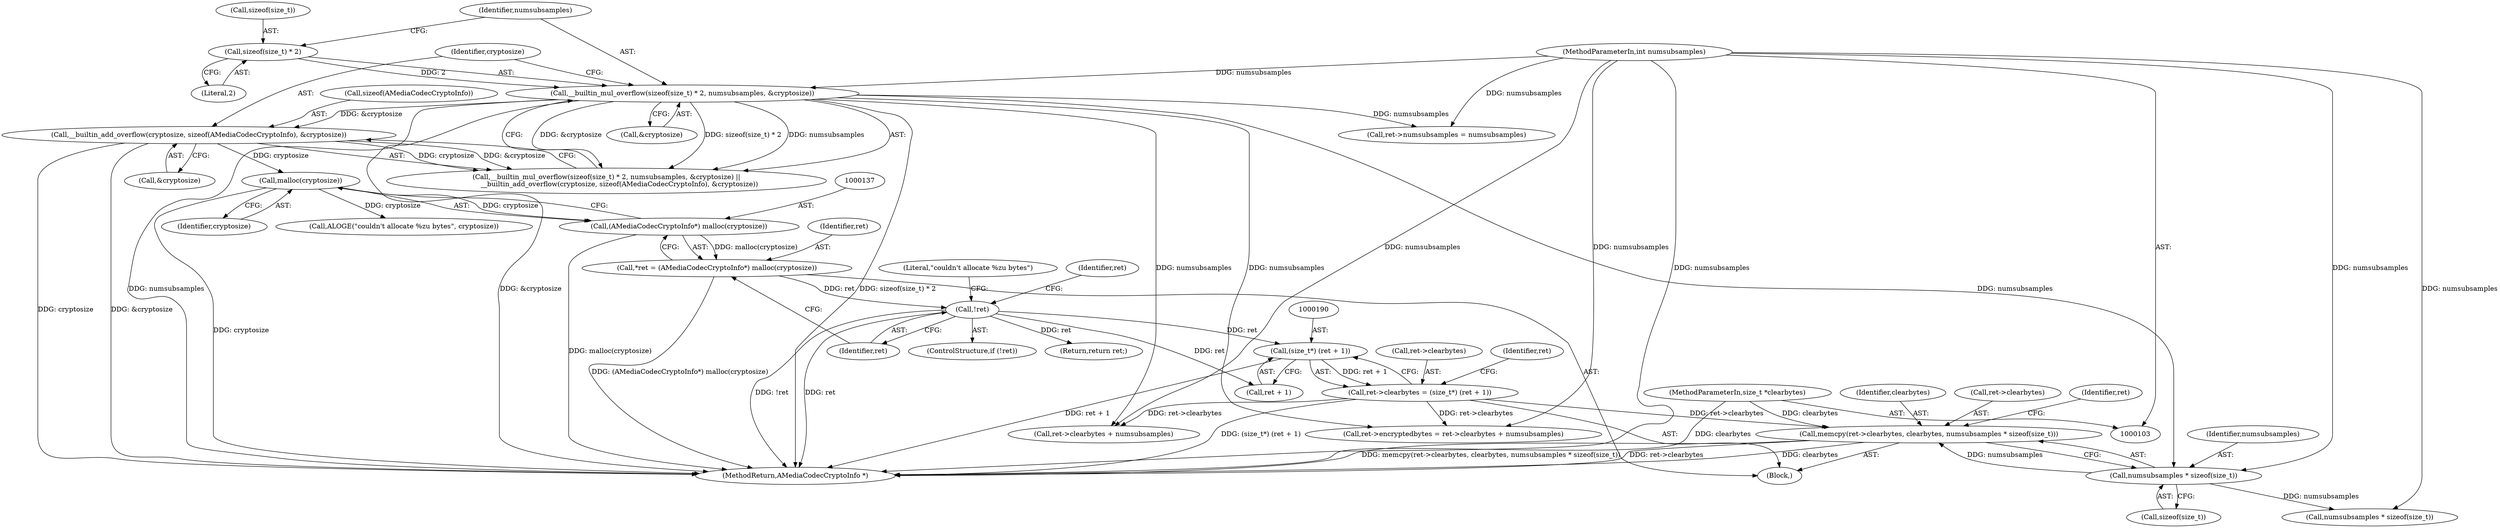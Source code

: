 digraph "0_Android_2b4667baa5a2badbdfec1794156ee17d4afef37c@API" {
"1000203" [label="(Call,memcpy(ret->clearbytes, clearbytes, numsubsamples * sizeof(size_t)))"];
"1000185" [label="(Call,ret->clearbytes = (size_t*) (ret + 1))"];
"1000189" [label="(Call,(size_t*) (ret + 1))"];
"1000141" [label="(Call,!ret)"];
"1000134" [label="(Call,*ret = (AMediaCodecCryptoInfo*) malloc(cryptosize))"];
"1000136" [label="(Call,(AMediaCodecCryptoInfo*) malloc(cryptosize))"];
"1000138" [label="(Call,malloc(cryptosize))"];
"1000122" [label="(Call,__builtin_add_overflow(cryptosize, sizeof(AMediaCodecCryptoInfo), &cryptosize))"];
"1000114" [label="(Call,__builtin_mul_overflow(sizeof(size_t) * 2, numsubsamples, &cryptosize))"];
"1000115" [label="(Call,sizeof(size_t) * 2)"];
"1000104" [label="(MethodParameterIn,int numsubsamples)"];
"1000108" [label="(MethodParameterIn,size_t *clearbytes)"];
"1000208" [label="(Call,numsubsamples * sizeof(size_t))"];
"1000141" [label="(Call,!ret)"];
"1000142" [label="(Identifier,ret)"];
"1000138" [label="(Call,malloc(cryptosize))"];
"1000119" [label="(Identifier,numsubsamples)"];
"1000140" [label="(ControlStructure,if (!ret))"];
"1000110" [label="(Block,)"];
"1000108" [label="(MethodParameterIn,size_t *clearbytes)"];
"1000115" [label="(Call,sizeof(size_t) * 2)"];
"1000123" [label="(Identifier,cryptosize)"];
"1000118" [label="(Literal,2)"];
"1000186" [label="(Call,ret->clearbytes)"];
"1000136" [label="(Call,(AMediaCodecCryptoInfo*) malloc(cryptosize))"];
"1000203" [label="(Call,memcpy(ret->clearbytes, clearbytes, numsubsamples * sizeof(size_t)))"];
"1000135" [label="(Identifier,ret)"];
"1000223" [label="(MethodReturn,AMediaCodecCryptoInfo *)"];
"1000151" [label="(Identifier,ret)"];
"1000113" [label="(Call,__builtin_mul_overflow(sizeof(size_t) * 2, numsubsamples, &cryptosize) ||\n            __builtin_add_overflow(cryptosize, sizeof(AMediaCodecCryptoInfo), &cryptosize))"];
"1000209" [label="(Identifier,numsubsamples)"];
"1000185" [label="(Call,ret->clearbytes = (size_t*) (ret + 1))"];
"1000198" [label="(Call,ret->clearbytes + numsubsamples)"];
"1000134" [label="(Call,*ret = (AMediaCodecCryptoInfo*) malloc(cryptosize))"];
"1000221" [label="(Return,return ret;)"];
"1000145" [label="(Literal,\"couldn't allocate %zu bytes\")"];
"1000149" [label="(Call,ret->numsubsamples = numsubsamples)"];
"1000122" [label="(Call,__builtin_add_overflow(cryptosize, sizeof(AMediaCodecCryptoInfo), &cryptosize))"];
"1000104" [label="(MethodParameterIn,int numsubsamples)"];
"1000189" [label="(Call,(size_t*) (ret + 1))"];
"1000207" [label="(Identifier,clearbytes)"];
"1000126" [label="(Call,&cryptosize)"];
"1000196" [label="(Identifier,ret)"];
"1000116" [label="(Call,sizeof(size_t))"];
"1000139" [label="(Identifier,cryptosize)"];
"1000214" [label="(Identifier,ret)"];
"1000120" [label="(Call,&cryptosize)"];
"1000210" [label="(Call,sizeof(size_t))"];
"1000204" [label="(Call,ret->clearbytes)"];
"1000217" [label="(Call,numsubsamples * sizeof(size_t))"];
"1000191" [label="(Call,ret + 1)"];
"1000114" [label="(Call,__builtin_mul_overflow(sizeof(size_t) * 2, numsubsamples, &cryptosize))"];
"1000208" [label="(Call,numsubsamples * sizeof(size_t))"];
"1000194" [label="(Call,ret->encryptedbytes = ret->clearbytes + numsubsamples)"];
"1000124" [label="(Call,sizeof(AMediaCodecCryptoInfo))"];
"1000144" [label="(Call,ALOGE(\"couldn't allocate %zu bytes\", cryptosize))"];
"1000203" -> "1000110"  [label="AST: "];
"1000203" -> "1000208"  [label="CFG: "];
"1000204" -> "1000203"  [label="AST: "];
"1000207" -> "1000203"  [label="AST: "];
"1000208" -> "1000203"  [label="AST: "];
"1000214" -> "1000203"  [label="CFG: "];
"1000203" -> "1000223"  [label="DDG: clearbytes"];
"1000203" -> "1000223"  [label="DDG: memcpy(ret->clearbytes, clearbytes, numsubsamples * sizeof(size_t))"];
"1000203" -> "1000223"  [label="DDG: ret->clearbytes"];
"1000185" -> "1000203"  [label="DDG: ret->clearbytes"];
"1000108" -> "1000203"  [label="DDG: clearbytes"];
"1000208" -> "1000203"  [label="DDG: numsubsamples"];
"1000185" -> "1000110"  [label="AST: "];
"1000185" -> "1000189"  [label="CFG: "];
"1000186" -> "1000185"  [label="AST: "];
"1000189" -> "1000185"  [label="AST: "];
"1000196" -> "1000185"  [label="CFG: "];
"1000185" -> "1000223"  [label="DDG: (size_t*) (ret + 1)"];
"1000189" -> "1000185"  [label="DDG: ret + 1"];
"1000185" -> "1000194"  [label="DDG: ret->clearbytes"];
"1000185" -> "1000198"  [label="DDG: ret->clearbytes"];
"1000189" -> "1000191"  [label="CFG: "];
"1000190" -> "1000189"  [label="AST: "];
"1000191" -> "1000189"  [label="AST: "];
"1000189" -> "1000223"  [label="DDG: ret + 1"];
"1000141" -> "1000189"  [label="DDG: ret"];
"1000141" -> "1000140"  [label="AST: "];
"1000141" -> "1000142"  [label="CFG: "];
"1000142" -> "1000141"  [label="AST: "];
"1000145" -> "1000141"  [label="CFG: "];
"1000151" -> "1000141"  [label="CFG: "];
"1000141" -> "1000223"  [label="DDG: ret"];
"1000141" -> "1000223"  [label="DDG: !ret"];
"1000134" -> "1000141"  [label="DDG: ret"];
"1000141" -> "1000191"  [label="DDG: ret"];
"1000141" -> "1000221"  [label="DDG: ret"];
"1000134" -> "1000110"  [label="AST: "];
"1000134" -> "1000136"  [label="CFG: "];
"1000135" -> "1000134"  [label="AST: "];
"1000136" -> "1000134"  [label="AST: "];
"1000142" -> "1000134"  [label="CFG: "];
"1000134" -> "1000223"  [label="DDG: (AMediaCodecCryptoInfo*) malloc(cryptosize)"];
"1000136" -> "1000134"  [label="DDG: malloc(cryptosize)"];
"1000136" -> "1000138"  [label="CFG: "];
"1000137" -> "1000136"  [label="AST: "];
"1000138" -> "1000136"  [label="AST: "];
"1000136" -> "1000223"  [label="DDG: malloc(cryptosize)"];
"1000138" -> "1000136"  [label="DDG: cryptosize"];
"1000138" -> "1000139"  [label="CFG: "];
"1000139" -> "1000138"  [label="AST: "];
"1000138" -> "1000223"  [label="DDG: cryptosize"];
"1000122" -> "1000138"  [label="DDG: cryptosize"];
"1000138" -> "1000144"  [label="DDG: cryptosize"];
"1000122" -> "1000113"  [label="AST: "];
"1000122" -> "1000126"  [label="CFG: "];
"1000123" -> "1000122"  [label="AST: "];
"1000124" -> "1000122"  [label="AST: "];
"1000126" -> "1000122"  [label="AST: "];
"1000113" -> "1000122"  [label="CFG: "];
"1000122" -> "1000223"  [label="DDG: &cryptosize"];
"1000122" -> "1000223"  [label="DDG: cryptosize"];
"1000122" -> "1000113"  [label="DDG: cryptosize"];
"1000122" -> "1000113"  [label="DDG: &cryptosize"];
"1000114" -> "1000122"  [label="DDG: &cryptosize"];
"1000114" -> "1000113"  [label="AST: "];
"1000114" -> "1000120"  [label="CFG: "];
"1000115" -> "1000114"  [label="AST: "];
"1000119" -> "1000114"  [label="AST: "];
"1000120" -> "1000114"  [label="AST: "];
"1000123" -> "1000114"  [label="CFG: "];
"1000113" -> "1000114"  [label="CFG: "];
"1000114" -> "1000223"  [label="DDG: numsubsamples"];
"1000114" -> "1000223"  [label="DDG: sizeof(size_t) * 2"];
"1000114" -> "1000223"  [label="DDG: &cryptosize"];
"1000114" -> "1000113"  [label="DDG: sizeof(size_t) * 2"];
"1000114" -> "1000113"  [label="DDG: numsubsamples"];
"1000114" -> "1000113"  [label="DDG: &cryptosize"];
"1000115" -> "1000114"  [label="DDG: 2"];
"1000104" -> "1000114"  [label="DDG: numsubsamples"];
"1000114" -> "1000149"  [label="DDG: numsubsamples"];
"1000114" -> "1000194"  [label="DDG: numsubsamples"];
"1000114" -> "1000198"  [label="DDG: numsubsamples"];
"1000114" -> "1000208"  [label="DDG: numsubsamples"];
"1000115" -> "1000118"  [label="CFG: "];
"1000116" -> "1000115"  [label="AST: "];
"1000118" -> "1000115"  [label="AST: "];
"1000119" -> "1000115"  [label="CFG: "];
"1000104" -> "1000103"  [label="AST: "];
"1000104" -> "1000223"  [label="DDG: numsubsamples"];
"1000104" -> "1000149"  [label="DDG: numsubsamples"];
"1000104" -> "1000194"  [label="DDG: numsubsamples"];
"1000104" -> "1000198"  [label="DDG: numsubsamples"];
"1000104" -> "1000208"  [label="DDG: numsubsamples"];
"1000104" -> "1000217"  [label="DDG: numsubsamples"];
"1000108" -> "1000103"  [label="AST: "];
"1000108" -> "1000223"  [label="DDG: clearbytes"];
"1000208" -> "1000210"  [label="CFG: "];
"1000209" -> "1000208"  [label="AST: "];
"1000210" -> "1000208"  [label="AST: "];
"1000208" -> "1000217"  [label="DDG: numsubsamples"];
}
